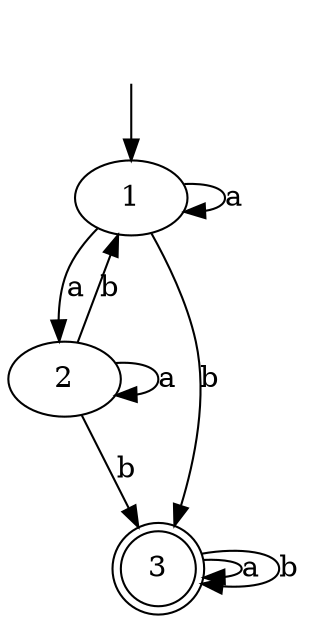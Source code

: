 digraph "non-deterministic finite state machine" {
	" " [shape=plaintext]
	" " -> 1
	1 -> 1 [label=a]
	1 -> 2 [label=a]
	3 [shape=doublecircle]
	1 -> 3 [label=b]
	2 -> 2 [label=a]
	2 -> 1 [label=b]
	3 [shape=doublecircle]
	2 -> 3 [label=b]
	3 [shape=doublecircle]
	3 -> 3 [label=a]
	3 [shape=doublecircle]
	3 -> 3 [label=b]
}
